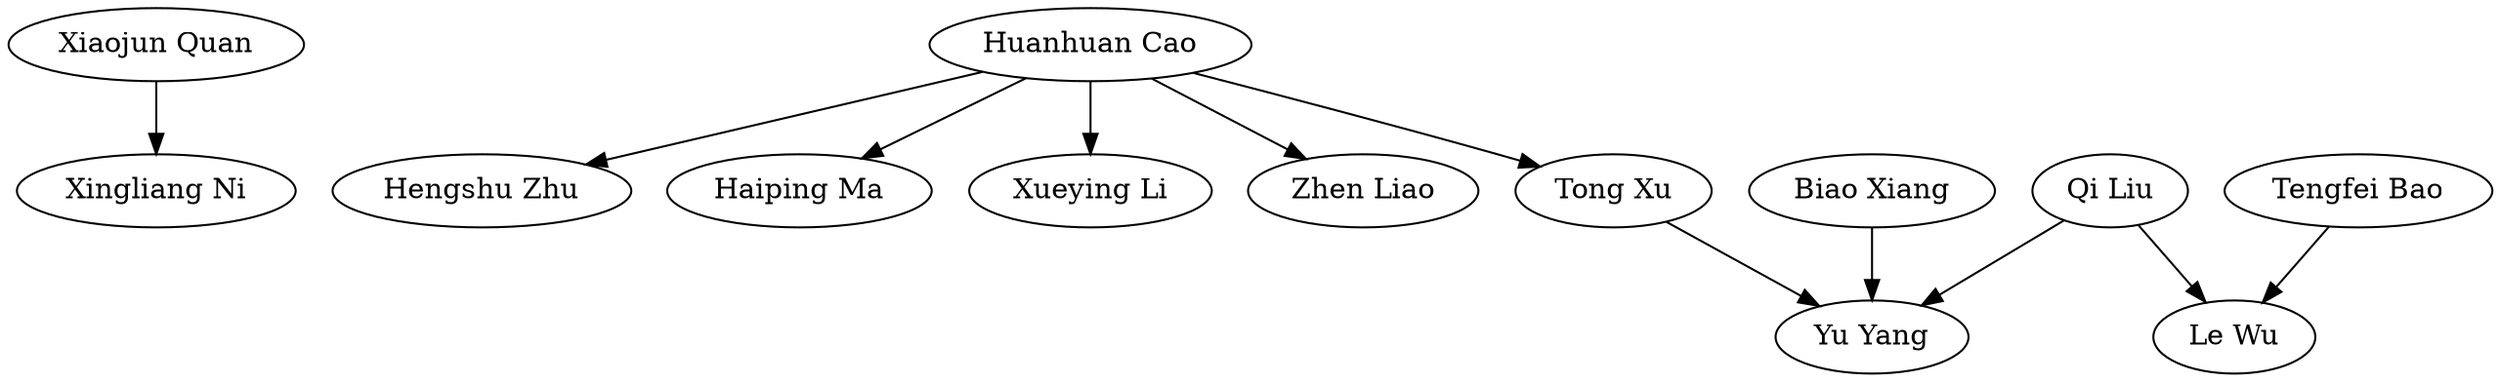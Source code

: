 strict digraph G{
"Xiaojun Quan" -> "Xingliang Ni"
"Huanhuan Cao" -> "Hengshu Zhu"
"Huanhuan Cao" -> "Haiping Ma"
"Tengfei Bao" -> "Le Wu"
"Huanhuan Cao" -> "Xueying Li"
"Qi Liu" -> "Le Wu"
"Huanhuan Cao" -> "Zhen Liao"
"Biao Xiang" -> "Yu Yang"
"Qi Liu" -> "Yu Yang"
"Huanhuan Cao" -> "Tong Xu"
"Tong Xu" -> "Yu Yang"
}